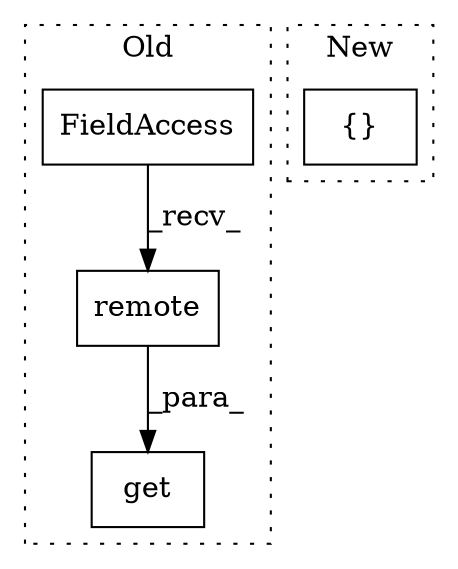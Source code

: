 digraph G {
subgraph cluster0 {
1 [label="remote" a="32" s="4076" l="8" shape="box"];
3 [label="FieldAccess" a="22" s="4040" l="35" shape="box"];
4 [label="get" a="32" s="4036,4084" l="4,1" shape="box"];
label = "Old";
style="dotted";
}
subgraph cluster1 {
2 [label="{}" a="4" s="4147,4158" l="1,1" shape="box"];
label = "New";
style="dotted";
}
1 -> 4 [label="_para_"];
3 -> 1 [label="_recv_"];
}